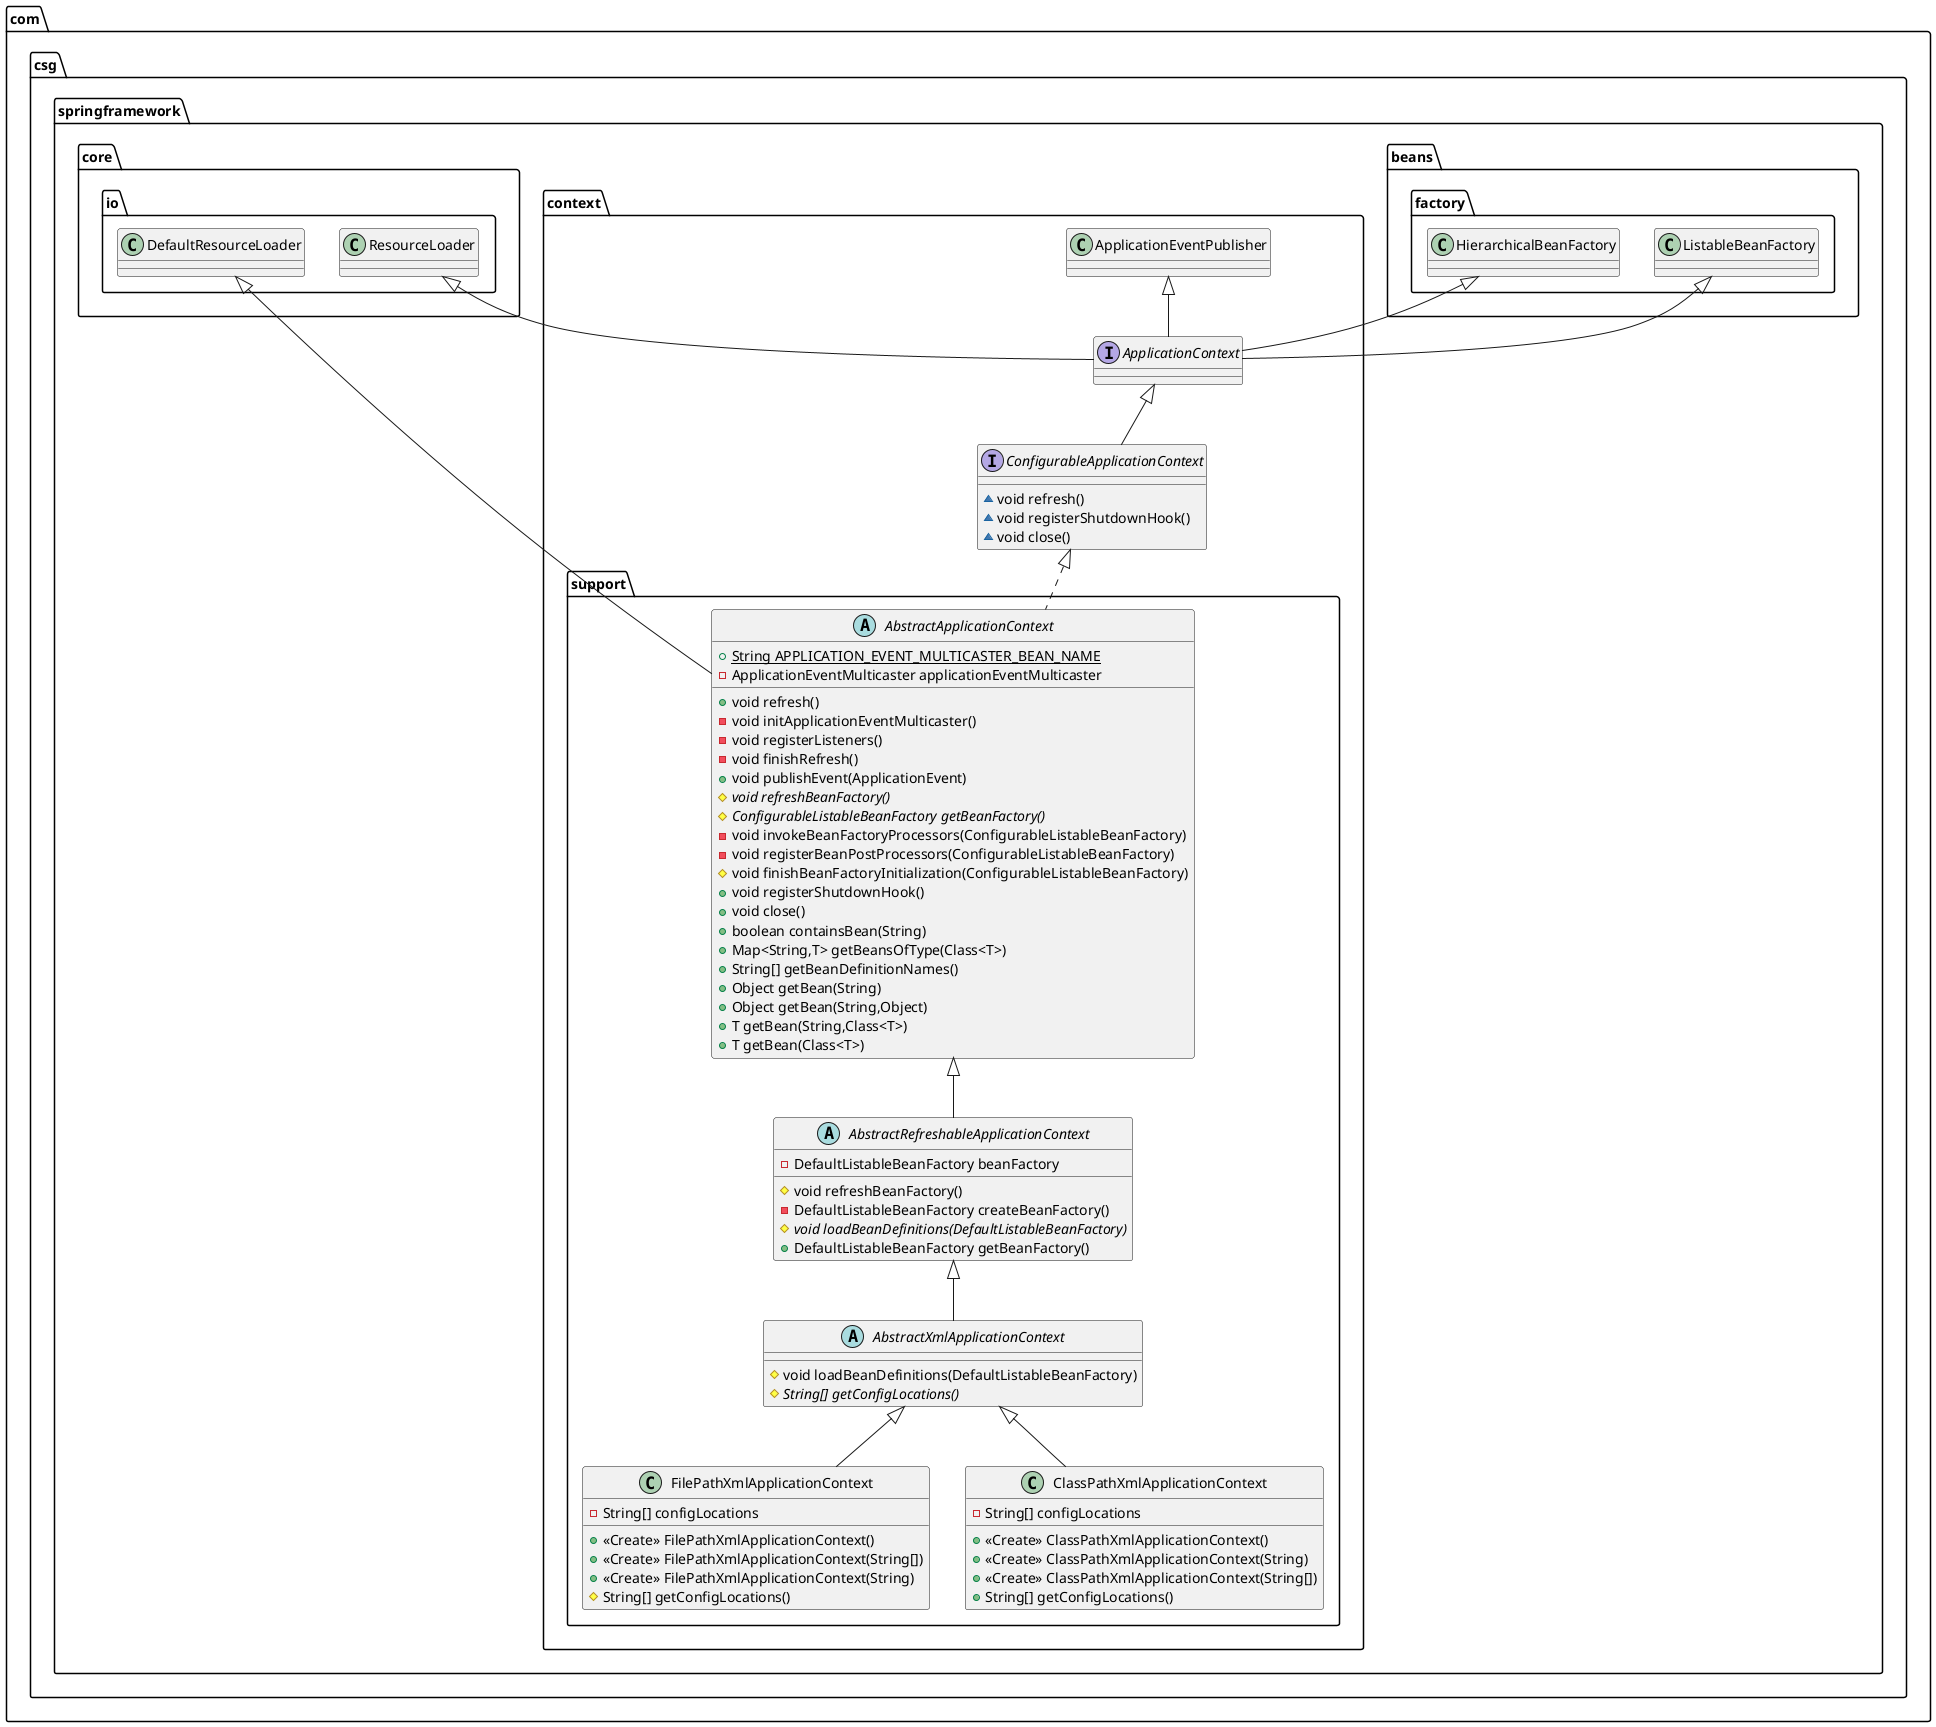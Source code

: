 @startuml
interface com.csg.springframework.context.ConfigurableApplicationContext {
~ void refresh()
~ void registerShutdownHook()
~ void close()
}
interface com.csg.springframework.context.ApplicationContext {
}
abstract class com.csg.springframework.context.support.AbstractRefreshableApplicationContext {
- DefaultListableBeanFactory beanFactory
# void refreshBeanFactory()
- DefaultListableBeanFactory createBeanFactory()
# {abstract}void loadBeanDefinitions(DefaultListableBeanFactory)
+ DefaultListableBeanFactory getBeanFactory()
}
class com.csg.springframework.context.support.FilePathXmlApplicationContext {
- String[] configLocations
+ <<Create>> FilePathXmlApplicationContext()
+ <<Create>> FilePathXmlApplicationContext(String[])
+ <<Create>> FilePathXmlApplicationContext(String)
# String[] getConfigLocations()
}
abstract class com.csg.springframework.context.support.AbstractXmlApplicationContext {
# void loadBeanDefinitions(DefaultListableBeanFactory)
# {abstract}String[] getConfigLocations()
}
abstract class com.csg.springframework.context.support.AbstractApplicationContext {
+ {static} String APPLICATION_EVENT_MULTICASTER_BEAN_NAME
- ApplicationEventMulticaster applicationEventMulticaster
+ void refresh()
- void initApplicationEventMulticaster()
- void registerListeners()
- void finishRefresh()
+ void publishEvent(ApplicationEvent)
# {abstract}void refreshBeanFactory()
# {abstract}ConfigurableListableBeanFactory getBeanFactory()
- void invokeBeanFactoryProcessors(ConfigurableListableBeanFactory)
- void registerBeanPostProcessors(ConfigurableListableBeanFactory)
# void finishBeanFactoryInitialization(ConfigurableListableBeanFactory)
+ void registerShutdownHook()
+ void close()
+ boolean containsBean(String)
+ Map<String,T> getBeansOfType(Class<T>)
+ String[] getBeanDefinitionNames()
+ Object getBean(String)
+ Object getBean(String,Object)
+ T getBean(String,Class<T>)
+ T getBean(Class<T>)
}
class com.csg.springframework.context.support.ClassPathXmlApplicationContext {
- String[] configLocations
+ <<Create>> ClassPathXmlApplicationContext()
+ <<Create>> ClassPathXmlApplicationContext(String)
+ <<Create>> ClassPathXmlApplicationContext(String[])
+ String[] getConfigLocations()
}


com.csg.springframework.context.ApplicationContext <|-- com.csg.springframework.context.ConfigurableApplicationContext
com.csg.springframework.beans.factory.ListableBeanFactory <|-- com.csg.springframework.context.ApplicationContext
com.csg.springframework.beans.factory.HierarchicalBeanFactory <|-- com.csg.springframework.context.ApplicationContext
com.csg.springframework.core.io.ResourceLoader <|-- com.csg.springframework.context.ApplicationContext
com.csg.springframework.context.ApplicationEventPublisher <|-- com.csg.springframework.context.ApplicationContext
com.csg.springframework.context.support.AbstractApplicationContext <|-- com.csg.springframework.context.support.AbstractRefreshableApplicationContext
com.csg.springframework.context.support.AbstractXmlApplicationContext <|-- com.csg.springframework.context.support.FilePathXmlApplicationContext
com.csg.springframework.context.support.AbstractRefreshableApplicationContext <|-- com.csg.springframework.context.support.AbstractXmlApplicationContext
com.csg.springframework.context.ConfigurableApplicationContext <|.. com.csg.springframework.context.support.AbstractApplicationContext
com.csg.springframework.core.io.DefaultResourceLoader <|-- com.csg.springframework.context.support.AbstractApplicationContext
com.csg.springframework.context.support.AbstractXmlApplicationContext <|-- com.csg.springframework.context.support.ClassPathXmlApplicationContext
@enduml